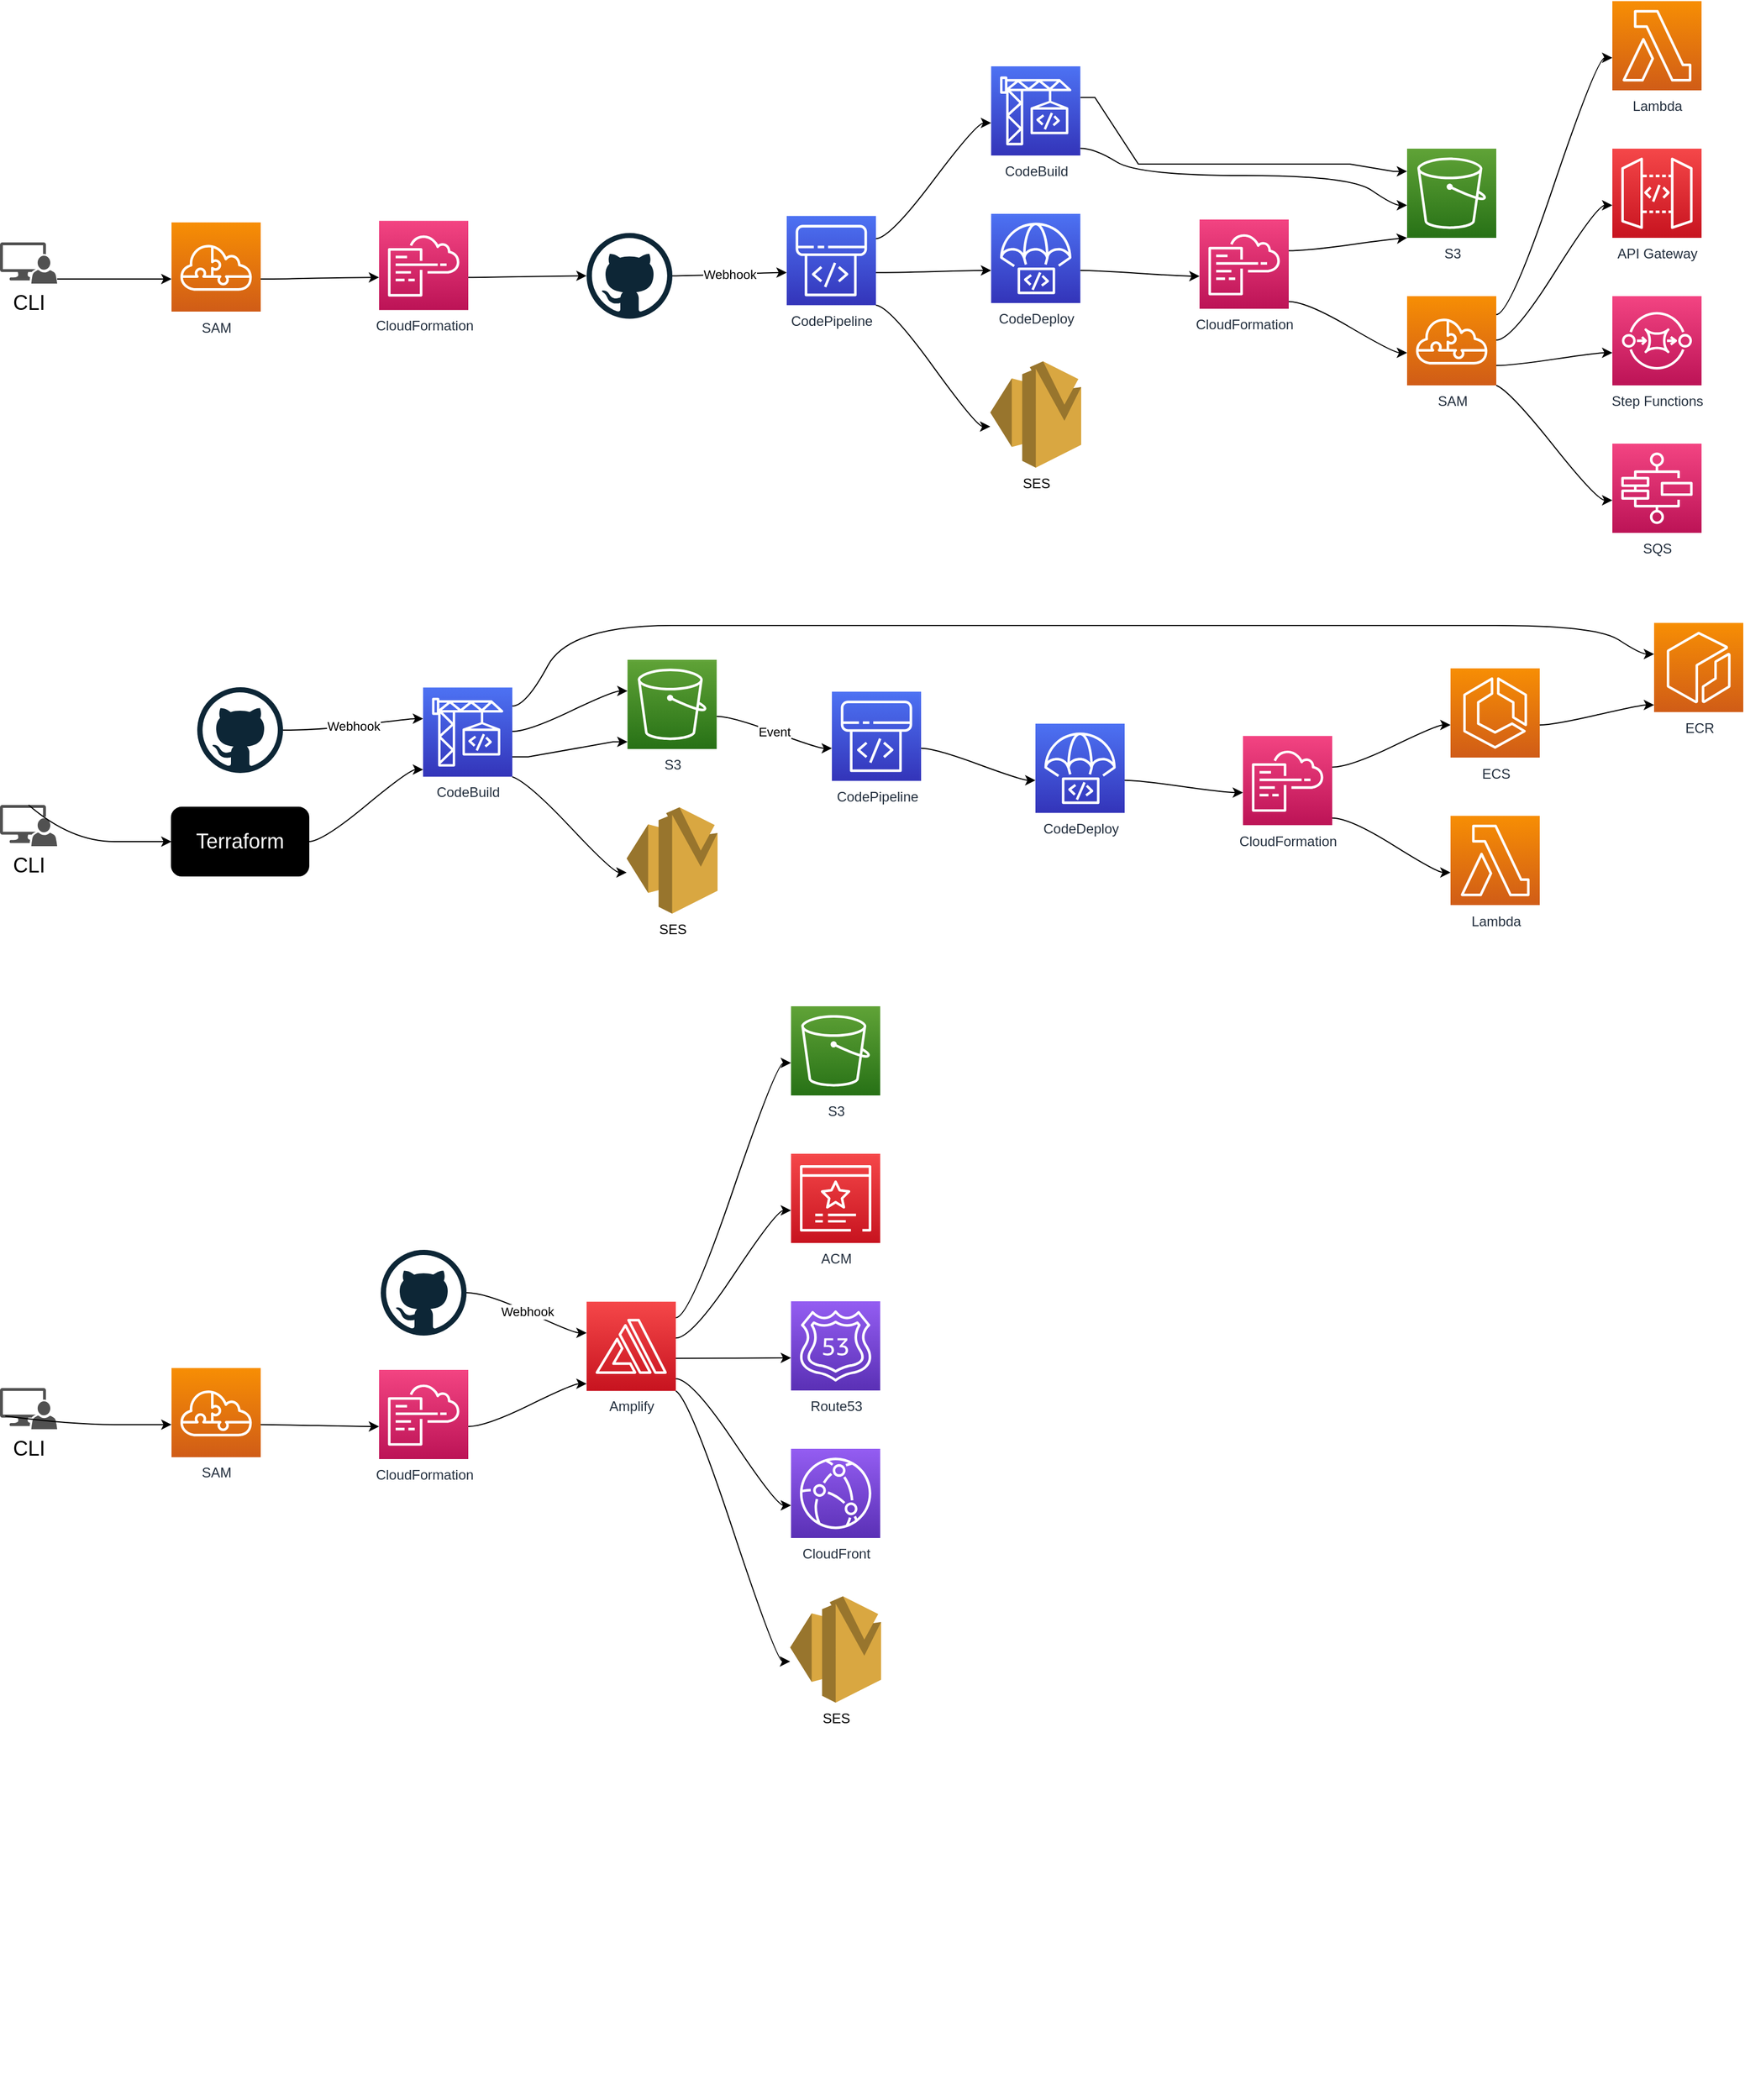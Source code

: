 <mxfile version="13.0.9">
    <diagram id="-uK3z_OYUxD0II8DkIRe" name="Page-1">
        <mxGraphModel dx="401" dy="662" grid="1" gridSize="10" guides="1" tooltips="1" connect="1" arrows="1" fold="1" page="1" pageScale="1" pageWidth="850" pageHeight="1100" background="none" math="0" shadow="0">
            <root>
                <mxCell id="0"/>
                <mxCell id="1" parent="0"/>
                <mxCell id="23" value="CodePipeline" style="outlineConnect=0;fontColor=#232F3E;gradientColor=#4D72F3;gradientDirection=north;fillColor=#3334B9;strokeColor=#ffffff;dashed=0;verticalLabelPosition=bottom;verticalAlign=top;align=center;html=1;fontSize=12;fontStyle=0;aspect=fixed;shape=mxgraph.aws4.resourceIcon;resIcon=mxgraph.aws4.codepipeline;" parent="1" vertex="1">
                    <mxGeometry x="688" y="187.875" width="78" height="78" as="geometry"/>
                </mxCell>
                <mxCell id="24" value="" style="edgeStyle=orthogonalEdgeStyle;rounded=0;orthogonalLoop=1;jettySize=auto;html=1;noEdgeStyle=1;orthogonal=1;" parent="1" source="25" target="26" edge="1">
                    <mxGeometry relative="1" as="geometry">
                        <Array as="points">
                            <mxPoint x="957.5" y="84.25"/>
                            <mxPoint x="995.5" y="142.5"/>
                            <mxPoint x="1180.5" y="142.5"/>
                            <mxPoint x="1218.5" y="148.833"/>
                        </Array>
                    </mxGeometry>
                </mxCell>
                <mxCell id="25" value="CodeBuild" style="outlineConnect=0;fontColor=#232F3E;gradientColor=#4D72F3;gradientDirection=north;fillColor=#3334B9;strokeColor=#ffffff;dashed=0;verticalLabelPosition=bottom;verticalAlign=top;align=center;html=1;fontSize=12;fontStyle=0;aspect=fixed;shape=mxgraph.aws4.resourceIcon;resIcon=mxgraph.aws4.codebuild;" parent="1" vertex="1">
                    <mxGeometry x="866.75" y="57" width="78" height="78" as="geometry"/>
                </mxCell>
                <mxCell id="26" value="S3" style="outlineConnect=0;fontColor=#232F3E;gradientColor=#60A337;gradientDirection=north;fillColor=#277116;strokeColor=#ffffff;dashed=0;verticalLabelPosition=bottom;verticalAlign=top;align=center;html=1;fontSize=12;fontStyle=0;aspect=fixed;shape=mxgraph.aws4.resourceIcon;resIcon=mxgraph.aws4.s3;" parent="1" vertex="1">
                    <mxGeometry x="1230.5" y="129" width="78" height="78" as="geometry"/>
                </mxCell>
                <mxCell id="27" value="CodeDeploy" style="outlineConnect=0;fontColor=#232F3E;gradientColor=#4D72F3;gradientDirection=north;fillColor=#3334B9;strokeColor=#ffffff;dashed=0;verticalLabelPosition=bottom;verticalAlign=top;align=center;html=1;fontSize=12;fontStyle=0;aspect=fixed;shape=mxgraph.aws4.resourceIcon;resIcon=mxgraph.aws4.codedeploy;" parent="1" vertex="1">
                    <mxGeometry x="866.75" y="186" width="78" height="78" as="geometry"/>
                </mxCell>
                <mxCell id="29" value="" style="curved=1;endArrow=classic;html=1;strokeColor=#000000;noEdgeStyle=1;orthogonal=1;" parent="1" source="23" target="25" edge="1">
                    <mxGeometry width="50" height="50" relative="1" as="geometry">
                        <mxPoint x="130" y="542" as="sourcePoint"/>
                        <mxPoint x="180" y="492" as="targetPoint"/>
                        <Array as="points">
                            <mxPoint x="778" y="207.708"/>
                            <mxPoint x="854" y="106.5"/>
                        </Array>
                    </mxGeometry>
                </mxCell>
                <mxCell id="31" value="" style="curved=1;endArrow=classic;html=1;strokeColor=#000000;noEdgeStyle=1;orthogonal=1;" parent="1" source="25" target="26" edge="1">
                    <mxGeometry width="50" height="50" relative="1" as="geometry">
                        <mxPoint x="338" y="501" as="sourcePoint"/>
                        <mxPoint x="420" y="501" as="targetPoint"/>
                        <Array as="points">
                            <mxPoint x="957.5" y="128.75"/>
                            <mxPoint x="995.5" y="152.5"/>
                            <mxPoint x="1180.5" y="152.5"/>
                            <mxPoint x="1218.5" y="178.5"/>
                        </Array>
                    </mxGeometry>
                </mxCell>
                <mxCell id="33" value="" style="curved=1;endArrow=classic;html=1;strokeColor=#000000;noEdgeStyle=1;orthogonal=1;" parent="1" source="23" target="27" edge="1">
                    <mxGeometry width="50" height="50" relative="1" as="geometry">
                        <mxPoint x="170" y="732" as="sourcePoint"/>
                        <mxPoint x="178" y="604.324" as="targetPoint"/>
                        <Array as="points">
                            <mxPoint x="780" y="237.375"/>
                            <mxPoint x="854" y="235.5"/>
                        </Array>
                    </mxGeometry>
                </mxCell>
                <mxCell id="34" value="CloudFormation" style="outlineConnect=0;fontColor=#232F3E;gradientColor=#F34482;gradientDirection=north;fillColor=#BC1356;strokeColor=#ffffff;dashed=0;verticalLabelPosition=bottom;verticalAlign=top;align=center;html=1;fontSize=12;fontStyle=0;aspect=fixed;shape=mxgraph.aws4.resourceIcon;resIcon=mxgraph.aws4.cloudformation;" parent="1" vertex="1">
                    <mxGeometry x="1049" y="191" width="78" height="78" as="geometry"/>
                </mxCell>
                <mxCell id="35" value="" style="curved=1;endArrow=classic;html=1;strokeColor=#000000;noEdgeStyle=1;orthogonal=1;" parent="1" source="27" target="34" edge="1">
                    <mxGeometry width="50" height="50" relative="1" as="geometry">
                        <mxPoint x="178" y="608.099" as="sourcePoint"/>
                        <mxPoint x="297.495" y="670" as="targetPoint"/>
                        <Array as="points">
                            <mxPoint x="957.5" y="235.5"/>
                            <mxPoint x="1033.5" y="240.5"/>
                        </Array>
                    </mxGeometry>
                </mxCell>
                <mxCell id="37" value="" style="curved=1;endArrow=classic;html=1;strokeColor=#000000;noEdgeStyle=1;orthogonal=1;" parent="1" source="34" target="40" edge="1">
                    <mxGeometry width="50" height="50" relative="1" as="geometry">
                        <mxPoint x="612" y="543.306" as="sourcePoint"/>
                        <mxPoint x="716" y="465.258" as="targetPoint"/>
                        <Array as="points">
                            <mxPoint x="1142.5" y="262.75"/>
                            <mxPoint x="1218.5" y="307.5"/>
                        </Array>
                    </mxGeometry>
                </mxCell>
                <mxCell id="39" value="Webhook" style="curved=1;endArrow=classic;html=1;strokeColor=#000000;noEdgeStyle=1;orthogonal=1;" parent="1" source="77" target="23" edge="1">
                    <mxGeometry width="50" height="50" relative="1" as="geometry">
                        <mxPoint x="85" y="188.5" as="sourcePoint"/>
                        <mxPoint x="363" y="137.5" as="targetPoint"/>
                        <Array as="points">
                            <mxPoint x="600" y="240.188"/>
                            <mxPoint x="676" y="237.375"/>
                        </Array>
                    </mxGeometry>
                </mxCell>
                <mxCell id="40" value="SAM" style="outlineConnect=0;fontColor=#232F3E;gradientColor=#F78E04;gradientDirection=north;fillColor=#D05C17;strokeColor=#ffffff;dashed=0;verticalLabelPosition=bottom;verticalAlign=top;align=center;html=1;fontSize=12;fontStyle=0;aspect=fixed;shape=mxgraph.aws4.resourceIcon;resIcon=mxgraph.aws4.serverless_application_repository;labelBackgroundColor=none;" parent="1" vertex="1">
                    <mxGeometry x="1230.5" y="258" width="78" height="78" as="geometry"/>
                </mxCell>
                <mxCell id="41" value="Lambda" style="outlineConnect=0;fontColor=#232F3E;gradientColor=#F78E04;gradientDirection=north;fillColor=#D05C17;strokeColor=#ffffff;dashed=0;verticalLabelPosition=bottom;verticalAlign=top;align=center;html=1;fontSize=12;fontStyle=0;aspect=fixed;shape=mxgraph.aws4.resourceIcon;resIcon=mxgraph.aws4.lambda;labelBackgroundColor=none;" parent="1" vertex="1">
                    <mxGeometry x="1410" width="78" height="78" as="geometry"/>
                </mxCell>
                <mxCell id="42" value="API Gateway" style="outlineConnect=0;fontColor=#232F3E;gradientColor=#F54749;gradientDirection=north;fillColor=#C7131F;strokeColor=#ffffff;dashed=0;verticalLabelPosition=bottom;verticalAlign=top;align=center;html=1;fontSize=12;fontStyle=0;aspect=fixed;shape=mxgraph.aws4.resourceIcon;resIcon=mxgraph.aws4.api_gateway;labelBackgroundColor=none;" parent="1" vertex="1">
                    <mxGeometry x="1410" y="129" width="78" height="78" as="geometry"/>
                </mxCell>
                <mxCell id="43" value="Step Functions" style="outlineConnect=0;fontColor=#232F3E;gradientColor=#F34482;gradientDirection=north;fillColor=#BC1356;strokeColor=#ffffff;dashed=0;verticalLabelPosition=bottom;verticalAlign=top;align=center;html=1;fontSize=12;fontStyle=0;aspect=fixed;shape=mxgraph.aws4.resourceIcon;resIcon=mxgraph.aws4.sqs;labelBackgroundColor=none;" parent="1" vertex="1">
                    <mxGeometry x="1410" y="258" width="78" height="78" as="geometry"/>
                </mxCell>
                <mxCell id="44" value="SQS" style="outlineConnect=0;fontColor=#232F3E;gradientColor=#F34482;gradientDirection=north;fillColor=#BC1356;strokeColor=#ffffff;dashed=0;verticalLabelPosition=bottom;verticalAlign=top;align=center;html=1;fontSize=12;fontStyle=0;aspect=fixed;shape=mxgraph.aws4.resourceIcon;resIcon=mxgraph.aws4.step_functions;labelBackgroundColor=none;" parent="1" vertex="1">
                    <mxGeometry x="1410" y="387" width="78" height="78" as="geometry"/>
                </mxCell>
                <mxCell id="45" value="SES" style="outlineConnect=0;dashed=0;verticalLabelPosition=bottom;verticalAlign=top;align=center;html=1;shape=mxgraph.aws3.ses;fillColor=#D9A741;gradientColor=none;labelBackgroundColor=none;fontSize=12;fontColor=#000000;" parent="1" vertex="1">
                    <mxGeometry x="866" y="315" width="79.5" height="93" as="geometry"/>
                </mxCell>
                <mxCell id="47" value="" style="curved=1;endArrow=classic;html=1;strokeColor=#000000;noEdgeStyle=1;orthogonal=1;" parent="1" source="23" target="45" edge="1">
                    <mxGeometry width="50" height="50" relative="1" as="geometry">
                        <mxPoint x="263" y="200.5" as="sourcePoint"/>
                        <mxPoint x="700" y="198.5" as="targetPoint"/>
                        <Array as="points">
                            <mxPoint x="778" y="267.042"/>
                            <mxPoint x="854" y="372"/>
                        </Array>
                    </mxGeometry>
                </mxCell>
                <mxCell id="48" value="Notification" style="edgeLabel;html=1;align=center;verticalAlign=middle;resizable=0;points=[];fontSize=12;fontColor=#FFFFFF;" parent="47" vertex="1" connectable="0">
                    <mxGeometry x="-0.65" y="50" relative="1" as="geometry">
                        <mxPoint as="offset"/>
                    </mxGeometry>
                </mxCell>
                <mxCell id="50" value="" style="curved=1;endArrow=classic;html=1;strokeColor=#000000;noEdgeStyle=1;orthogonal=1;" parent="1" source="34" target="26" edge="1">
                    <mxGeometry width="50" height="50" relative="1" as="geometry">
                        <mxPoint x="441" y="339.75" as="sourcePoint"/>
                        <mxPoint x="544.5" y="268" as="targetPoint"/>
                        <Array as="points">
                            <mxPoint x="1142.5" y="218.25"/>
                            <mxPoint x="1216.5" y="208.167"/>
                        </Array>
                    </mxGeometry>
                </mxCell>
                <mxCell id="53" value="" style="curved=1;endArrow=classic;html=1;strokeColor=#000000;noEdgeStyle=1;orthogonal=1;" parent="1" source="40" target="41" edge="1">
                    <mxGeometry width="50" height="50" relative="1" as="geometry">
                        <mxPoint x="624" y="422.75" as="sourcePoint"/>
                        <mxPoint x="727.5" y="419.5" as="targetPoint"/>
                        <Array as="points">
                            <mxPoint x="1320.5" y="274.125"/>
                            <mxPoint x="1396.5" y="49.5"/>
                        </Array>
                    </mxGeometry>
                </mxCell>
                <mxCell id="54" value="" style="curved=1;endArrow=classic;html=1;strokeColor=#000000;noEdgeStyle=1;orthogonal=1;" parent="1" source="40" target="42" edge="1">
                    <mxGeometry width="50" height="50" relative="1" as="geometry">
                        <mxPoint x="510" y="620" as="sourcePoint"/>
                        <mxPoint x="727.5" y="319" as="targetPoint"/>
                        <Array as="points">
                            <mxPoint x="1322.5" y="296.375"/>
                            <mxPoint x="1396.5" y="178.5"/>
                        </Array>
                    </mxGeometry>
                </mxCell>
                <mxCell id="59" value="" style="curved=1;endArrow=classic;html=1;strokeColor=#000000;noEdgeStyle=1;orthogonal=1;" parent="1" source="40" target="43" edge="1">
                    <mxGeometry width="50" height="50" relative="1" as="geometry">
                        <mxPoint x="624" y="417.625" as="sourcePoint"/>
                        <mxPoint x="727.5" y="484" as="targetPoint"/>
                        <Array as="points">
                            <mxPoint x="1322.5" y="318.625"/>
                            <mxPoint x="1396.5" y="307.5"/>
                        </Array>
                    </mxGeometry>
                </mxCell>
                <mxCell id="60" value="" style="curved=1;endArrow=classic;html=1;strokeColor=#000000;noEdgeStyle=1;orthogonal=1;" parent="1" source="40" target="44" edge="1">
                    <mxGeometry width="50" height="50" relative="1" as="geometry">
                        <mxPoint x="624" y="417.625" as="sourcePoint"/>
                        <mxPoint x="690" y="627" as="targetPoint"/>
                        <Array as="points">
                            <mxPoint x="1320.5" y="340.875"/>
                            <mxPoint x="1396.5" y="436.5"/>
                        </Array>
                    </mxGeometry>
                </mxCell>
                <mxCell id="61" value="Amplify" style="outlineConnect=0;fontColor=#232F3E;gradientColor=#F54749;gradientDirection=north;fillColor=#C7131F;strokeColor=#ffffff;dashed=0;verticalLabelPosition=bottom;verticalAlign=top;align=center;html=1;fontSize=12;fontStyle=0;aspect=fixed;shape=mxgraph.aws4.resourceIcon;resIcon=mxgraph.aws4.amplify;labelBackgroundColor=none;" parent="1" vertex="1">
                    <mxGeometry x="513" y="1137.429" width="78" height="78" as="geometry"/>
                </mxCell>
                <mxCell id="62" value="CloudFront" style="outlineConnect=0;fontColor=#232F3E;gradientColor=#945DF2;gradientDirection=north;fillColor=#5A30B5;strokeColor=#ffffff;dashed=0;verticalLabelPosition=bottom;verticalAlign=top;align=center;html=1;fontSize=12;fontStyle=0;aspect=fixed;shape=mxgraph.aws4.resourceIcon;resIcon=mxgraph.aws4.cloudfront;labelBackgroundColor=none;" parent="1" vertex="1">
                    <mxGeometry x="691.75" y="1266" width="78" height="78" as="geometry"/>
                </mxCell>
                <mxCell id="63" value="Route53" style="outlineConnect=0;fontColor=#232F3E;gradientColor=#945DF2;gradientDirection=north;fillColor=#5A30B5;strokeColor=#ffffff;dashed=0;verticalLabelPosition=bottom;verticalAlign=top;align=center;html=1;fontSize=12;fontStyle=0;aspect=fixed;shape=mxgraph.aws4.resourceIcon;resIcon=mxgraph.aws4.route_53;labelBackgroundColor=none;" parent="1" vertex="1">
                    <mxGeometry x="691.75" y="1137" width="78" height="78" as="geometry"/>
                </mxCell>
                <mxCell id="64" value="S3" style="outlineConnect=0;fontColor=#232F3E;gradientColor=#60A337;gradientDirection=north;fillColor=#277116;strokeColor=#ffffff;dashed=0;verticalLabelPosition=bottom;verticalAlign=top;align=center;html=1;fontSize=12;fontStyle=0;aspect=fixed;shape=mxgraph.aws4.resourceIcon;resIcon=mxgraph.aws4.s3;labelBackgroundColor=none;" parent="1" vertex="1">
                    <mxGeometry x="691.75" y="879" width="78" height="78" as="geometry"/>
                </mxCell>
                <mxCell id="71" value="" style="curved=1;endArrow=classic;html=1;strokeColor=#000000;noEdgeStyle=1;orthogonal=1;" parent="1" source="61" target="64" edge="1">
                    <mxGeometry width="50" height="50" relative="1" as="geometry">
                        <mxPoint x="128" y="670" as="sourcePoint"/>
                        <mxPoint x="318" y="623" as="targetPoint"/>
                        <Array as="points">
                            <mxPoint x="603" y="1151.329"/>
                            <mxPoint x="679" y="928.5"/>
                        </Array>
                    </mxGeometry>
                </mxCell>
                <mxCell id="66" value="ACM" style="outlineConnect=0;fontColor=#232F3E;gradientColor=#F54749;gradientDirection=north;fillColor=#C7131F;strokeColor=#ffffff;dashed=0;verticalLabelPosition=bottom;verticalAlign=top;align=center;html=1;fontSize=12;fontStyle=0;aspect=fixed;shape=mxgraph.aws4.resourceIcon;resIcon=mxgraph.aws4.certificate_manager_3;labelBackgroundColor=none;" parent="1" vertex="1">
                    <mxGeometry x="691.75" y="1008" width="78" height="78" as="geometry"/>
                </mxCell>
                <mxCell id="72" value="" style="curved=1;endArrow=classic;html=1;strokeColor=#000000;noEdgeStyle=1;orthogonal=1;" parent="1" source="61" target="66" edge="1">
                    <mxGeometry width="50" height="50" relative="1" as="geometry">
                        <mxPoint x="118" y="660" as="sourcePoint"/>
                        <mxPoint x="229" y="660" as="targetPoint"/>
                        <Array as="points">
                            <mxPoint x="605" y="1169.129"/>
                            <mxPoint x="679" y="1057.5"/>
                        </Array>
                    </mxGeometry>
                </mxCell>
                <mxCell id="73" value="" style="curved=1;endArrow=classic;html=1;strokeColor=#000000;noEdgeStyle=1;orthogonal=1;" parent="1" source="61" target="63" edge="1">
                    <mxGeometry width="50" height="50" relative="1" as="geometry">
                        <mxPoint x="268" y="540" as="sourcePoint"/>
                        <mxPoint x="239" y="670" as="targetPoint"/>
                        <Array as="points">
                            <mxPoint x="607" y="1186.929"/>
                            <mxPoint x="679" y="1186.5"/>
                        </Array>
                    </mxGeometry>
                </mxCell>
                <mxCell id="74" value="" style="curved=1;endArrow=classic;html=1;strokeColor=#000000;noEdgeStyle=1;orthogonal=1;" parent="1" source="61" target="62" edge="1">
                    <mxGeometry width="50" height="50" relative="1" as="geometry">
                        <mxPoint x="128" y="670" as="sourcePoint"/>
                        <mxPoint x="381" y="700" as="targetPoint"/>
                        <Array as="points">
                            <mxPoint x="605" y="1204.729"/>
                            <mxPoint x="679" y="1315.5"/>
                        </Array>
                    </mxGeometry>
                </mxCell>
                <mxCell id="75" value="Webhook" style="curved=1;endArrow=classic;html=1;strokeColor=#000000;noEdgeStyle=1;orthogonal=1;" parent="1" source="76" target="61" edge="1">
                    <mxGeometry width="50" height="50" relative="1" as="geometry">
                        <mxPoint y="350" as="sourcePoint"/>
                        <mxPoint x="185" y="456.426" as="targetPoint"/>
                        <Array as="points">
                            <mxPoint x="425" y="1129.5"/>
                            <mxPoint x="501" y="1164.679"/>
                        </Array>
                    </mxGeometry>
                </mxCell>
                <mxCell id="76" value="" style="dashed=0;outlineConnect=0;html=1;align=center;labelPosition=center;verticalLabelPosition=bottom;verticalAlign=top;shape=mxgraph.weblogos.github" parent="1" vertex="1">
                    <mxGeometry x="333" y="1092" width="75" height="75" as="geometry"/>
                </mxCell>
                <mxCell id="77" value="" style="dashed=0;outlineConnect=0;html=1;align=center;labelPosition=center;verticalLabelPosition=bottom;verticalAlign=top;shape=mxgraph.weblogos.github" parent="1" vertex="1">
                    <mxGeometry x="513" y="202.688" width="75" height="75" as="geometry"/>
                </mxCell>
                <mxCell id="79" value="SES" style="outlineConnect=0;dashed=0;verticalLabelPosition=bottom;verticalAlign=top;align=center;html=1;shape=mxgraph.aws3.ses;fillColor=#D9A741;gradientColor=none;labelBackgroundColor=none;fontSize=12;fontColor=#000000;" parent="1" vertex="1">
                    <mxGeometry x="691" y="1395" width="79.5" height="93" as="geometry"/>
                </mxCell>
                <mxCell id="80" value="" style="curved=1;endArrow=classic;html=1;strokeColor=#000000;noEdgeStyle=1;orthogonal=1;" parent="1" source="61" target="79" edge="1">
                    <mxGeometry width="50" height="50" relative="1" as="geometry">
                        <mxPoint x="263" y="552.625" as="sourcePoint"/>
                        <mxPoint x="363" y="392.5" as="targetPoint"/>
                        <Array as="points">
                            <mxPoint x="603" y="1222.529"/>
                            <mxPoint x="679" y="1452"/>
                        </Array>
                    </mxGeometry>
                </mxCell>
                <mxCell id="81" value="CloudFormation" style="outlineConnect=0;fontColor=#232F3E;gradientColor=#F34482;gradientDirection=north;fillColor=#BC1356;strokeColor=#ffffff;dashed=0;verticalLabelPosition=bottom;verticalAlign=top;align=center;html=1;fontSize=12;fontStyle=0;aspect=fixed;shape=mxgraph.aws4.resourceIcon;resIcon=mxgraph.aws4.cloudformation;" parent="1" vertex="1">
                    <mxGeometry x="331.5" y="192.094" width="78" height="78" as="geometry"/>
                </mxCell>
                <mxCell id="84" value="" style="curved=1;endArrow=classic;html=1;strokeColor=#000000;noEdgeStyle=1;orthogonal=1;" parent="1" source="81" target="77" edge="1">
                    <mxGeometry width="50" height="50" relative="1" as="geometry">
                        <mxPoint x="263" y="1361.969" as="sourcePoint"/>
                        <mxPoint x="363" y="1469.5" as="targetPoint"/>
                        <Array as="points">
                            <mxPoint x="425" y="241.594"/>
                            <mxPoint x="501" y="240.188"/>
                        </Array>
                    </mxGeometry>
                </mxCell>
                <mxCell id="86" value="CloudFormation" style="outlineConnect=0;fontColor=#232F3E;gradientColor=#F34482;gradientDirection=north;fillColor=#BC1356;strokeColor=#ffffff;dashed=0;verticalLabelPosition=bottom;verticalAlign=top;align=center;html=1;fontSize=12;fontStyle=0;aspect=fixed;shape=mxgraph.aws4.resourceIcon;resIcon=mxgraph.aws4.cloudformation;" parent="1" vertex="1">
                    <mxGeometry x="331.5" y="1197" width="78" height="78" as="geometry"/>
                </mxCell>
                <mxCell id="87" value="" style="curved=1;endArrow=classic;html=1;strokeColor=#000000;noEdgeStyle=1;orthogonal=1;" parent="1" source="86" target="61" edge="1">
                    <mxGeometry width="50" height="50" relative="1" as="geometry">
                        <mxPoint x="91.5" y="1335.051" as="sourcePoint"/>
                        <mxPoint x="195" y="1335.051" as="targetPoint"/>
                        <Array as="points">
                            <mxPoint x="425" y="1246.5"/>
                            <mxPoint x="501" y="1209.179"/>
                        </Array>
                    </mxGeometry>
                </mxCell>
                <mxCell id="91" value="" style="group;container=1;" parent="1" vertex="1" connectable="0">
                    <mxGeometry y="1569" width="1374.5" height="265.5" as="geometry"/>
                </mxCell>
                <mxCell id="2" value="CodePipeline" style="outlineConnect=0;fontColor=#232F3E;gradientColor=#4D72F3;gradientDirection=north;fillColor=#3334B9;strokeColor=#ffffff;dashed=0;verticalLabelPosition=bottom;verticalAlign=top;align=center;html=1;fontSize=12;fontStyle=0;aspect=fixed;shape=mxgraph.aws4.resourceIcon;resIcon=mxgraph.aws4.codepipeline;" parent="91" vertex="1">
                    <mxGeometry x="727.5" y="-965.063" width="78" height="78" as="geometry"/>
                </mxCell>
                <mxCell id="3" value="CodeBuild" style="outlineConnect=0;fontColor=#232F3E;gradientColor=#4D72F3;gradientDirection=north;fillColor=#3334B9;strokeColor=#ffffff;dashed=0;verticalLabelPosition=bottom;verticalAlign=top;align=center;html=1;fontSize=12;fontStyle=0;aspect=fixed;shape=mxgraph.aws4.resourceIcon;resIcon=mxgraph.aws4.codebuild;" parent="91" vertex="1">
                    <mxGeometry x="370" y="-968.7" width="78" height="78" as="geometry"/>
                </mxCell>
                <mxCell id="4" value="S3" style="outlineConnect=0;fontColor=#232F3E;gradientColor=#60A337;gradientDirection=north;fillColor=#277116;strokeColor=#ffffff;dashed=0;verticalLabelPosition=bottom;verticalAlign=top;align=center;html=1;fontSize=12;fontStyle=0;aspect=fixed;shape=mxgraph.aws4.resourceIcon;resIcon=mxgraph.aws4.s3;" parent="91" vertex="1">
                    <mxGeometry x="548.75" y="-993.0" width="78" height="78" as="geometry"/>
                </mxCell>
                <mxCell id="5" value="CodeDeploy" style="outlineConnect=0;fontColor=#232F3E;gradientColor=#4D72F3;gradientDirection=north;fillColor=#3334B9;strokeColor=#ffffff;dashed=0;verticalLabelPosition=bottom;verticalAlign=top;align=center;html=1;fontSize=12;fontStyle=0;aspect=fixed;shape=mxgraph.aws4.resourceIcon;resIcon=mxgraph.aws4.codedeploy;" parent="91" vertex="1">
                    <mxGeometry x="905.5" y="-937.125" width="78" height="78" as="geometry"/>
                </mxCell>
                <mxCell id="6" value="ECR" style="outlineConnect=0;fontColor=#232F3E;gradientColor=#F78E04;gradientDirection=north;fillColor=#D05C17;strokeColor=#ffffff;dashed=0;verticalLabelPosition=bottom;verticalAlign=top;align=center;html=1;fontSize=12;fontStyle=0;aspect=fixed;shape=mxgraph.aws4.resourceIcon;resIcon=mxgraph.aws4.ecr;" parent="91" vertex="1">
                    <mxGeometry x="1446.5" y="-1025.25" width="78" height="78" as="geometry"/>
                </mxCell>
                <mxCell id="10" value="" style="curved=1;endArrow=classic;html=1;strokeColor=#000000;noEdgeStyle=1;orthogonal=1;" parent="91" source="3" target="6" edge="1">
                    <mxGeometry width="50" height="50" relative="1" as="geometry">
                        <mxPoint x="149.358" y="190" as="sourcePoint"/>
                        <mxPoint x="270" y="119.245" as="targetPoint"/>
                        <Array as="points">
                            <mxPoint x="460" y="-952.575"/>
                            <mxPoint x="498" y="-1023.0"/>
                            <mxPoint x="677.5" y="-1023.0"/>
                            <mxPoint x="677.5" y="-1023.0"/>
                            <mxPoint x="855.5" y="-1023.0"/>
                            <mxPoint x="855.5" y="-1023.0"/>
                            <mxPoint x="1033.5" y="-1023.0"/>
                            <mxPoint x="1033.5" y="-1023.0"/>
                            <mxPoint x="1218.5" y="-1023.0"/>
                            <mxPoint x="1218.5" y="-1023.0"/>
                            <mxPoint x="1396.5" y="-1023.0"/>
                            <mxPoint x="1434.5" y="-998.0"/>
                        </Array>
                    </mxGeometry>
                </mxCell>
                <mxCell id="11" value="" style="curved=1;endArrow=classic;html=1;strokeColor=#000000;noEdgeStyle=1;orthogonal=1;" parent="91" source="3" target="4" edge="1">
                    <mxGeometry width="50" height="50" relative="1" as="geometry">
                        <mxPoint x="348" y="119" as="sourcePoint"/>
                        <mxPoint x="430" y="119" as="targetPoint"/>
                        <Array as="points">
                            <mxPoint x="462" y="-930.325"/>
                            <mxPoint x="536" y="-965.75"/>
                        </Array>
                    </mxGeometry>
                </mxCell>
                <mxCell id="9" value="" style="edgeStyle=orthogonalEdgeStyle;rounded=0;orthogonalLoop=1;jettySize=auto;html=1;noEdgeStyle=1;orthogonal=1;" parent="91" source="3" target="4" edge="1">
                    <mxGeometry relative="1" as="geometry">
                        <Array as="points">
                            <mxPoint x="462" y="-908.075"/>
                            <mxPoint x="536" y="-921.25"/>
                        </Array>
                    </mxGeometry>
                </mxCell>
                <mxCell id="12" value="Event" style="curved=1;endArrow=classic;html=1;strokeColor=#000000;noEdgeStyle=1;orthogonal=1;" parent="91" source="4" target="2" edge="1">
                    <mxGeometry width="50" height="50" relative="1" as="geometry">
                        <mxPoint x="159.991" y="190" as="sourcePoint"/>
                        <mxPoint x="270" y="119" as="targetPoint"/>
                        <Array as="points">
                            <mxPoint x="639.5" y="-943.5"/>
                            <mxPoint x="715.5" y="-915.563"/>
                        </Array>
                    </mxGeometry>
                </mxCell>
                <mxCell id="13" value="" style="curved=1;endArrow=classic;html=1;strokeColor=#000000;noEdgeStyle=1;orthogonal=1;" parent="91" source="2" target="5" edge="1">
                    <mxGeometry width="50" height="50" relative="1" as="geometry">
                        <mxPoint x="180" y="350" as="sourcePoint"/>
                        <mxPoint x="188" y="222.324" as="targetPoint"/>
                        <Array as="points">
                            <mxPoint x="817.5" y="-915.563"/>
                            <mxPoint x="893.5" y="-887.625"/>
                        </Array>
                    </mxGeometry>
                </mxCell>
                <mxCell id="15" value="CloudFormation" style="outlineConnect=0;fontColor=#232F3E;gradientColor=#F34482;gradientDirection=north;fillColor=#BC1356;strokeColor=#ffffff;dashed=0;verticalLabelPosition=bottom;verticalAlign=top;align=center;html=1;fontSize=12;fontStyle=0;aspect=fixed;shape=mxgraph.aws4.resourceIcon;resIcon=mxgraph.aws4.cloudformation;" parent="91" vertex="1">
                    <mxGeometry x="1087" y="-926.375" width="78" height="78" as="geometry"/>
                </mxCell>
                <mxCell id="16" value="" style="curved=1;endArrow=classic;html=1;strokeColor=#000000;noEdgeStyle=1;orthogonal=1;" parent="91" source="5" target="15" edge="1">
                    <mxGeometry width="50" height="50" relative="1" as="geometry">
                        <mxPoint x="188" y="226.099" as="sourcePoint"/>
                        <mxPoint x="307.495" y="288" as="targetPoint"/>
                        <Array as="points">
                            <mxPoint x="995.5" y="-887.625"/>
                            <mxPoint x="1071.5" y="-876.875"/>
                        </Array>
                    </mxGeometry>
                </mxCell>
                <mxCell id="17" value="" style="dashed=0;outlineConnect=0;html=1;align=center;labelPosition=center;verticalLabelPosition=bottom;verticalAlign=top;shape=mxgraph.weblogos.github" parent="91" vertex="1">
                    <mxGeometry x="172.5" y="-969.0" width="75" height="75" as="geometry"/>
                </mxCell>
                <mxCell id="18" value="Webhook" style="curved=1;endArrow=classic;html=1;strokeColor=#000000;noEdgeStyle=1;orthogonal=1;" parent="91" source="17" target="3" edge="1">
                    <mxGeometry width="50" height="50" relative="1" as="geometry">
                        <mxPoint x="266" y="59.5" as="sourcePoint"/>
                        <mxPoint x="366" y="140.278" as="targetPoint"/>
                        <Array as="points">
                            <mxPoint x="282" y="-931.5"/>
                            <mxPoint x="358" y="-941.45"/>
                        </Array>
                    </mxGeometry>
                </mxCell>
                <mxCell id="19" value="ECS" style="outlineConnect=0;fontColor=#232F3E;gradientColor=#F78E04;gradientDirection=north;fillColor=#D05C17;strokeColor=#ffffff;dashed=0;verticalLabelPosition=bottom;verticalAlign=top;align=center;html=1;fontSize=12;fontStyle=0;aspect=fixed;shape=mxgraph.aws4.resourceIcon;resIcon=mxgraph.aws4.ecs;" parent="91" vertex="1">
                    <mxGeometry x="1268.5" y="-985.5" width="78" height="78" as="geometry"/>
                </mxCell>
                <mxCell id="20" value="" style="curved=1;endArrow=classic;html=1;strokeColor=#000000;noEdgeStyle=1;orthogonal=1;" parent="91" source="15" target="19" edge="1">
                    <mxGeometry width="50" height="50" relative="1" as="geometry">
                        <mxPoint x="622" y="161.306" as="sourcePoint"/>
                        <mxPoint x="722" y="161.306" as="targetPoint"/>
                        <Array as="points">
                            <mxPoint x="1180.5" y="-899.125"/>
                            <mxPoint x="1256.5" y="-936.0"/>
                        </Array>
                    </mxGeometry>
                </mxCell>
                <mxCell id="46" value="" style="curved=1;endArrow=classic;html=1;strokeColor=#000000;noEdgeStyle=1;orthogonal=1;" parent="91" source="3" target="78" edge="1">
                    <mxGeometry width="50" height="50" relative="1" as="geometry">
                        <mxPoint x="263" y="200.5" as="sourcePoint"/>
                        <mxPoint x="363" y="188.5" as="targetPoint"/>
                        <Array as="points">
                            <mxPoint x="462" y="-885.825"/>
                            <mxPoint x="536" y="-807.0"/>
                        </Array>
                    </mxGeometry>
                </mxCell>
                <mxCell id="49" value="Notification" style="edgeLabel;html=1;align=center;verticalAlign=middle;resizable=0;points=[];fontSize=12;fontColor=#FFFFFF;" parent="46" vertex="1" connectable="0">
                    <mxGeometry x="-0.52" y="27" relative="1" as="geometry">
                        <mxPoint y="1" as="offset"/>
                    </mxGeometry>
                </mxCell>
                <mxCell id="52" value="" style="curved=1;endArrow=classic;html=1;strokeColor=#000000;noEdgeStyle=1;orthogonal=1;" parent="91" source="19" target="6" edge="1">
                    <mxGeometry width="50" height="50" relative="1" as="geometry">
                        <mxPoint x="987" y="69.415" as="sourcePoint"/>
                        <mxPoint x="1090.5" y="69.415" as="targetPoint"/>
                        <Array as="points">
                            <mxPoint x="1358.5" y="-936.0"/>
                            <mxPoint x="1434.5" y="-953.5"/>
                        </Array>
                    </mxGeometry>
                </mxCell>
                <mxCell id="56" value="Lambda" style="outlineConnect=0;fontColor=#232F3E;gradientColor=#F78E04;gradientDirection=north;fillColor=#D05C17;strokeColor=#ffffff;dashed=0;verticalLabelPosition=bottom;verticalAlign=top;align=center;html=1;fontSize=12;fontStyle=0;aspect=fixed;shape=mxgraph.aws4.resourceIcon;resIcon=mxgraph.aws4.lambda;labelBackgroundColor=none;" parent="91" vertex="1">
                    <mxGeometry x="1268.5" y="-856.5" width="78" height="78" as="geometry"/>
                </mxCell>
                <mxCell id="57" value="" style="curved=1;endArrow=classic;html=1;strokeColor=#000000;noEdgeStyle=1;orthogonal=1;" parent="91" source="15" target="56" edge="1">
                    <mxGeometry width="50" height="50" relative="1" as="geometry">
                        <mxPoint x="1181.75" y="536.871" as="sourcePoint"/>
                        <mxPoint x="1113.75" y="485.5" as="targetPoint"/>
                        <Array as="points">
                            <mxPoint x="1180.5" y="-854.625"/>
                            <mxPoint x="1256.5" y="-807.0"/>
                        </Array>
                    </mxGeometry>
                </mxCell>
                <mxCell id="78" value="SES" style="outlineConnect=0;dashed=0;verticalLabelPosition=bottom;verticalAlign=top;align=center;html=1;shape=mxgraph.aws3.ses;fillColor=#D9A741;gradientColor=none;labelBackgroundColor=none;fontSize=12;fontColor=#000000;" parent="91" vertex="1">
                    <mxGeometry x="548" y="-864.0" width="79.5" height="93" as="geometry"/>
                </mxCell>
                <mxCell id="92" value="SAM" style="outlineConnect=0;fontColor=#232F3E;gradientColor=#F78E04;gradientDirection=north;fillColor=#D05C17;strokeColor=#ffffff;dashed=0;verticalLabelPosition=bottom;verticalAlign=top;align=center;html=1;fontSize=12;fontStyle=0;aspect=fixed;shape=mxgraph.aws4.resourceIcon;resIcon=mxgraph.aws4.serverless_application_repository;labelBackgroundColor=none;" parent="1" vertex="1">
                    <mxGeometry x="150" y="1195.359" width="78" height="78" as="geometry"/>
                </mxCell>
                <mxCell id="93" value="SAM" style="outlineConnect=0;fontColor=#232F3E;gradientColor=#F78E04;gradientDirection=north;fillColor=#D05C17;strokeColor=#ffffff;dashed=0;verticalLabelPosition=bottom;verticalAlign=top;align=center;html=1;fontSize=12;fontStyle=0;aspect=fixed;shape=mxgraph.aws4.resourceIcon;resIcon=mxgraph.aws4.serverless_application_repository;labelBackgroundColor=none;" parent="1" vertex="1">
                    <mxGeometry x="150" y="193.5" width="78" height="78" as="geometry"/>
                </mxCell>
                <mxCell id="94" value="" style="curved=1;endArrow=classic;html=1;strokeColor=#000000;noEdgeStyle=1;orthogonal=1;" parent="1" source="93" target="81" edge="1">
                    <mxGeometry width="50" height="50" relative="1" as="geometry">
                        <mxPoint x="60" y="360" as="sourcePoint"/>
                        <mxPoint x="195" y="247.551" as="targetPoint"/>
                        <Array as="points">
                            <mxPoint x="240" y="243"/>
                            <mxPoint x="316" y="241.594"/>
                        </Array>
                    </mxGeometry>
                </mxCell>
                <mxCell id="95" value="" style="curved=1;endArrow=classic;html=1;strokeColor=#000000;noEdgeStyle=1;orthogonal=1;" parent="1" source="92" target="86" edge="1">
                    <mxGeometry width="50" height="50" relative="1" as="geometry">
                        <mxPoint x="91.5" y="866.312" as="sourcePoint"/>
                        <mxPoint x="82" y="913" as="targetPoint"/>
                        <Array as="points">
                            <mxPoint x="240" y="1244.859"/>
                            <mxPoint x="316" y="1246.5"/>
                        </Array>
                    </mxGeometry>
                </mxCell>
                <mxCell id="96" value="" style="curved=1;endArrow=classic;html=1;strokeColor=#000000;noEdgeStyle=1;orthogonal=1;" parent="1" source="97" target="3" edge="1">
                    <mxGeometry width="50" height="50" relative="1" as="geometry">
                        <mxPoint x="120" y="1425.0" as="sourcePoint"/>
                        <mxPoint x="195" y="866.312" as="targetPoint"/>
                        <Array as="points">
                            <mxPoint x="282" y="735"/>
                            <mxPoint x="358" y="672.05"/>
                        </Array>
                    </mxGeometry>
                </mxCell>
                <mxCell id="97" value="Terraform" style="rounded=1;whiteSpace=wrap;html=1;labelBackgroundColor=none;fontSize=18;fontColor=#FFFFFF;fillColor=#000000;" parent="1" vertex="1">
                    <mxGeometry x="150" y="705" width="120" height="60" as="geometry"/>
                </mxCell>
                <mxCell id="98" value="CLI" style="pointerEvents=1;shadow=0;dashed=0;html=1;strokeColor=none;labelPosition=center;verticalLabelPosition=bottom;verticalAlign=top;align=center;fillColor=#515151;shape=mxgraph.mscae.system_center.admin_console;labelBackgroundColor=none;fontSize=18;fontColor=#000000;" parent="1" vertex="1">
                    <mxGeometry y="211" width="50" height="36" as="geometry"/>
                </mxCell>
                <mxCell id="99" value="" style="curved=1;endArrow=classic;html=1;strokeColor=#000000;noEdgeStyle=1;orthogonal=1;" parent="1" source="98" target="93" edge="1">
                    <mxGeometry width="50" height="50" relative="1" as="geometry">
                        <mxPoint x="88" y="941.594" as="sourcePoint"/>
                        <mxPoint x="191.5" y="941.594" as="targetPoint"/>
                        <Array as="points">
                            <mxPoint x="62" y="243"/>
                            <mxPoint x="138" y="243"/>
                        </Array>
                    </mxGeometry>
                </mxCell>
                <mxCell id="100" value="CLI" style="pointerEvents=1;shadow=0;dashed=0;html=1;strokeColor=none;labelPosition=center;verticalLabelPosition=bottom;verticalAlign=top;align=center;fillColor=#515151;shape=mxgraph.mscae.system_center.admin_console;labelBackgroundColor=none;fontSize=18;fontColor=#000000;" parent="1" vertex="1">
                    <mxGeometry y="703" width="50" height="36" as="geometry"/>
                </mxCell>
                <mxCell id="101" value="" style="curved=1;endArrow=classic;html=1;strokeColor=#000000;noEdgeStyle=1;orthogonal=1;exitX=0.5;exitY=0;exitDx=0;exitDy=0;exitPerimeter=0;" parent="1" source="100" target="97" edge="1">
                    <mxGeometry width="50" height="50" relative="1" as="geometry">
                        <mxPoint x="110" y="1036.0" as="sourcePoint"/>
                        <mxPoint x="88" y="951.594" as="targetPoint"/>
                        <Array as="points">
                            <mxPoint x="62" y="735"/>
                            <mxPoint x="138" y="735"/>
                        </Array>
                    </mxGeometry>
                </mxCell>
                <mxCell id="102" value="CLI" style="pointerEvents=1;shadow=0;dashed=0;html=1;strokeColor=none;labelPosition=center;verticalLabelPosition=bottom;verticalAlign=top;align=center;fillColor=#515151;shape=mxgraph.mscae.system_center.admin_console;labelBackgroundColor=none;fontSize=18;fontColor=#000000;" parent="1" vertex="1">
                    <mxGeometry y="1212.859" width="50" height="36" as="geometry"/>
                </mxCell>
                <mxCell id="103" value="" style="curved=1;endArrow=classic;html=1;strokeColor=#000000;noEdgeStyle=1;orthogonal=1;exitX=0.093;exitY=0.681;exitDx=0;exitDy=0;exitPerimeter=0;" parent="1" source="102" target="92" edge="1">
                    <mxGeometry width="50" height="50" relative="1" as="geometry">
                        <mxPoint x="70" y="760" as="sourcePoint"/>
                        <mxPoint x="88" y="951.594" as="targetPoint"/>
                        <Array as="points">
                            <mxPoint x="62" y="1244.859"/>
                            <mxPoint x="138" y="1244.859"/>
                        </Array>
                    </mxGeometry>
                </mxCell>
            </root>
        </mxGraphModel>
    </diagram>
</mxfile>